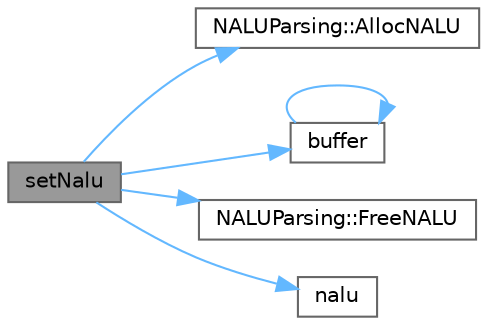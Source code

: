 digraph "setNalu"
{
 // LATEX_PDF_SIZE
  bgcolor="transparent";
  edge [fontname=Helvetica,fontsize=10,labelfontname=Helvetica,labelfontsize=10];
  node [fontname=Helvetica,fontsize=10,shape=box,height=0.2,width=0.4];
  rankdir="LR";
  Node1 [id="Node000001",label="setNalu",height=0.2,width=0.4,color="gray40", fillcolor="grey60", style="filled", fontcolor="black",tooltip="设置 NAL 单元（从缓冲区）"];
  Node1 -> Node2 [id="edge1_Node000001_Node000002",color="steelblue1",style="solid",tooltip=" "];
  Node2 [id="Node000002",label="NALUParsing::AllocNALU",height=0.2,width=0.4,color="grey40", fillcolor="white", style="filled",URL="$class_n_a_l_u_parsing.html#a09a0ffd780909ec17fd4ef1cabcc14d5",tooltip="分配 NAL 单元"];
  Node1 -> Node3 [id="edge2_Node000001_Node000003",color="steelblue1",style="solid",tooltip=" "];
  Node3 [id="Node000003",label="buffer",height=0.2,width=0.4,color="grey40", fillcolor="white", style="filled",URL="$class_video_encoded_frame.html#ab766533ac99363cb6d92a52357cfb7a1",tooltip="获取帧缓冲区"];
  Node3 -> Node3 [id="edge3_Node000003_Node000003",color="steelblue1",style="solid",tooltip=" "];
  Node1 -> Node4 [id="edge4_Node000001_Node000004",color="steelblue1",style="solid",tooltip=" "];
  Node4 [id="Node000004",label="NALUParsing::FreeNALU",height=0.2,width=0.4,color="grey40", fillcolor="white", style="filled",URL="$class_n_a_l_u_parsing.html#ab876984c6a602c8f67fd938f3b0f626a",tooltip="释放 NAL 单元"];
  Node1 -> Node5 [id="edge5_Node000001_Node000005",color="steelblue1",style="solid",tooltip=" "];
  Node5 [id="Node000005",label="nalu",height=0.2,width=0.4,color="grey40", fillcolor="white", style="filled",URL="$class_video_encoded_frame.html#a7b99d5319e47c1e5ca33ee76d52215e1",tooltip="获取 NAL 单元"];
}
